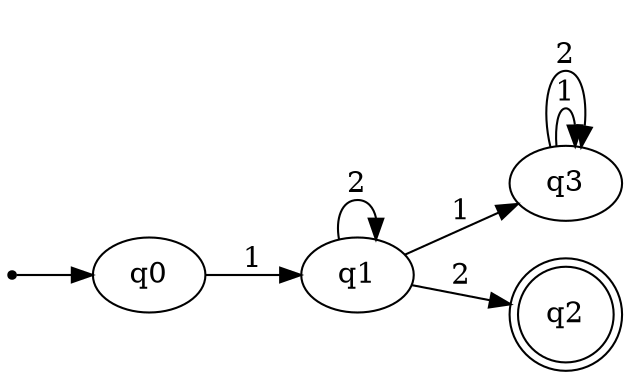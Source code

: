 digraph{
rankdir=LR;
inic[shape=point];
inic->q0
q0->q1 [label="1"];
q1->q3 [label="1"];
q1->q1 [label="2"];
q1->q2 [label="2"];
q3->q3 [label="1"];
q3->q3 [label="2"];
q2[shape=doublecircle];
}
